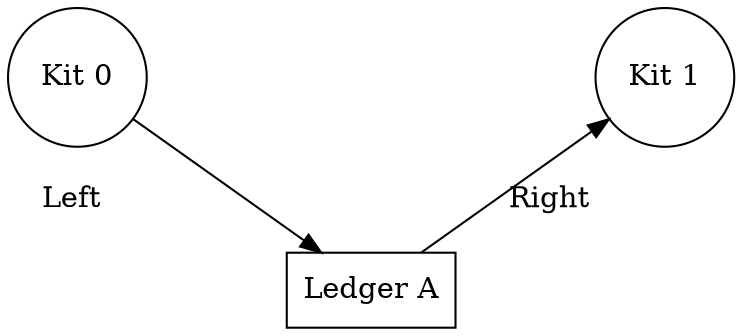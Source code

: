 digraph ILP {
  graph [nodesep="3",splines="false"]
  
  k0 [label="Kit 0",shape="circle"]
  k1 [label="Kit 1",shape="circle"]

  la [label="Ledger A",shape="box"]

  {rank = same; k0; k1}
  
  k0 -> la [label="Left"]
  la -> k1 [label="Right"]
}
